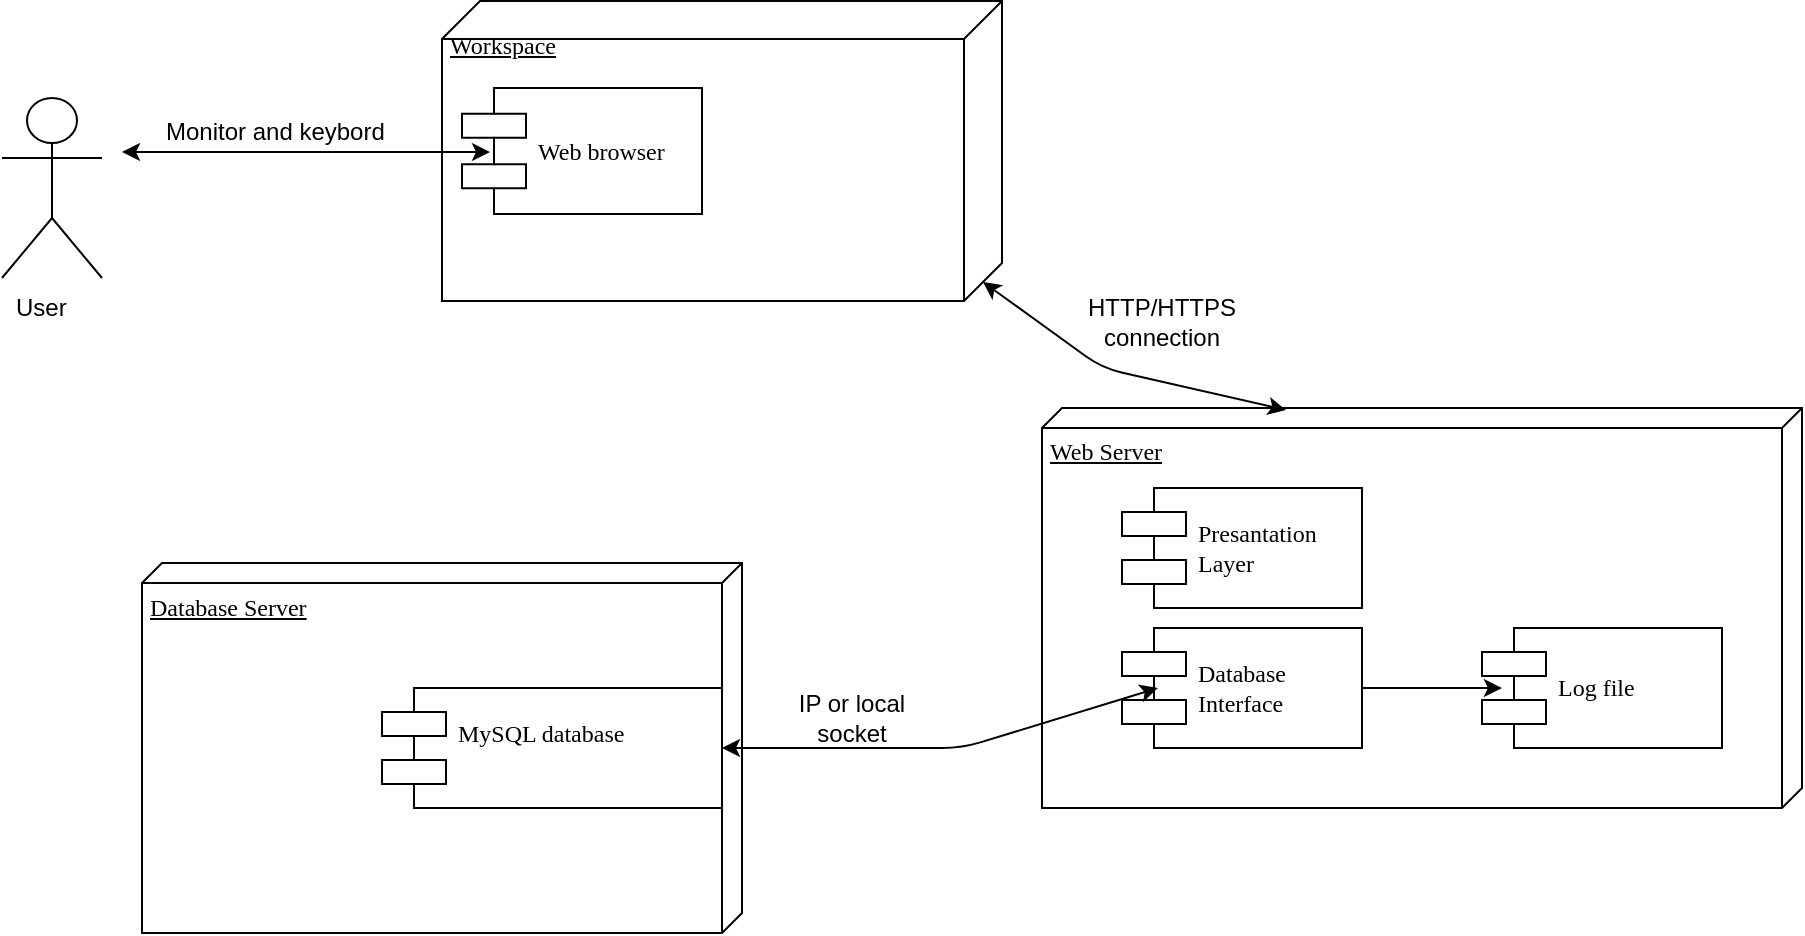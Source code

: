 <mxfile version="10.6.0" type="google"><diagram name="Page-1" id="5f0bae14-7c28-e335-631c-24af17079c00"><mxGraphModel dx="1007" dy="598" grid="1" gridSize="10" guides="1" tooltips="1" connect="1" arrows="1" fold="1" page="1" pageScale="1" pageWidth="1100" pageHeight="850" background="#ffffff" math="0" shadow="0"><root><mxCell id="0"/><mxCell id="1" parent="0"/><mxCell id="39150e848f15840c-1" value="Workspace" style="verticalAlign=top;align=left;spacingTop=8;spacingLeft=2;spacingRight=12;shape=cube;size=19;direction=south;fontStyle=4;html=1;rounded=0;shadow=0;comic=0;labelBackgroundColor=none;strokeColor=#000000;strokeWidth=1;fillColor=#ffffff;fontFamily=Verdana;fontSize=12;fontColor=#000000;" parent="1" vertex="1"><mxGeometry x="230" y="296.5" width="280" height="150" as="geometry"/></mxCell><mxCell id="39150e848f15840c-2" value="Database Server" style="verticalAlign=top;align=left;spacingTop=8;spacingLeft=2;spacingRight=12;shape=cube;size=10;direction=south;fontStyle=4;html=1;rounded=0;shadow=0;comic=0;labelBackgroundColor=none;strokeColor=#000000;strokeWidth=1;fillColor=#ffffff;fontFamily=Verdana;fontSize=12;fontColor=#000000;" parent="1" vertex="1"><mxGeometry x="80" y="577.5" width="300" height="185" as="geometry"/></mxCell><mxCell id="YW4KxZhT5bhRwfec_kTd-15" style="edgeStyle=orthogonalEdgeStyle;rounded=0;orthogonalLoop=1;jettySize=auto;html=1;exitX=0;exitY=0;exitDx=150;exitDy=10;exitPerimeter=0;entryX=0;entryY=0;entryDx=150;entryDy=10;entryPerimeter=0;" parent="1" source="39150e848f15840c-3" target="39150e848f15840c-3" edge="1"><mxGeometry relative="1" as="geometry"><mxPoint x="800" y="660" as="targetPoint"/></mxGeometry></mxCell><mxCell id="39150e848f15840c-3" value="Web Server" style="verticalAlign=top;align=left;spacingTop=8;spacingLeft=2;spacingRight=12;shape=cube;size=10;direction=south;fontStyle=4;html=1;rounded=0;shadow=0;comic=0;labelBackgroundColor=none;strokeColor=#000000;strokeWidth=1;fillColor=#ffffff;fontFamily=Verdana;fontSize=12;fontColor=#000000;" parent="1" vertex="1"><mxGeometry x="530" y="500" width="380" height="200" as="geometry"/></mxCell><mxCell id="39150e848f15840c-5" value="Web browser" style="shape=component;align=left;spacingLeft=36;rounded=0;shadow=0;comic=0;labelBackgroundColor=none;strokeColor=#000000;strokeWidth=1;fillColor=#ffffff;fontFamily=Verdana;fontSize=12;fontColor=#000000;html=1;" parent="1" vertex="1"><mxGeometry x="240" y="340" width="120" height="63" as="geometry"/></mxCell><mxCell id="39150e848f15840c-7" value="&lt;div&gt;MySQL database &lt;br&gt;&lt;/div&gt;&lt;div&gt;&lt;br&gt;&lt;/div&gt;" style="shape=component;align=left;spacingLeft=36;rounded=0;shadow=0;comic=0;labelBackgroundColor=none;strokeColor=#000000;strokeWidth=1;fillColor=#ffffff;fontFamily=Verdana;fontSize=12;fontColor=#000000;html=1;" parent="1" vertex="1"><mxGeometry x="200" y="640" width="170" height="60" as="geometry"/></mxCell><mxCell id="39150e848f15840c-10" value="&lt;div&gt;Presantation&lt;/div&gt;&lt;div&gt;Layer&lt;br&gt; &lt;/div&gt;" style="shape=component;align=left;spacingLeft=36;rounded=0;shadow=0;comic=0;labelBackgroundColor=none;strokeColor=#000000;strokeWidth=1;fillColor=#ffffff;fontFamily=Verdana;fontSize=12;fontColor=#000000;html=1;" parent="1" vertex="1"><mxGeometry x="570" y="540" width="120" height="60" as="geometry"/></mxCell><mxCell id="YW4KxZhT5bhRwfec_kTd-1" value="" style="shape=umlActor;verticalLabelPosition=bottom;labelBackgroundColor=#ffffff;verticalAlign=top;html=1;outlineConnect=0;" parent="1" vertex="1"><mxGeometry x="10" y="345" width="50" height="90" as="geometry"/></mxCell><mxCell id="YW4KxZhT5bhRwfec_kTd-12" value="User" style="text;html=1;resizable=0;points=[];autosize=1;align=left;verticalAlign=top;spacingTop=-4;" parent="1" vertex="1"><mxGeometry x="15" y="440" width="40" height="20" as="geometry"/></mxCell><mxCell id="YW4KxZhT5bhRwfec_kTd-13" value="" style="endArrow=classic;startArrow=classic;html=1;" parent="1" edge="1"><mxGeometry width="50" height="50" relative="1" as="geometry"><mxPoint x="70" y="372" as="sourcePoint"/><mxPoint x="254" y="372" as="targetPoint"/></mxGeometry></mxCell><mxCell id="YW4KxZhT5bhRwfec_kTd-14" value="Monitor and keybord" style="text;html=1;resizable=0;points=[];autosize=1;align=left;verticalAlign=top;spacingTop=-4;" parent="1" vertex="1"><mxGeometry x="90" y="351.5" width="130" height="20" as="geometry"/></mxCell><mxCell id="YW4KxZhT5bhRwfec_kTd-19" value="&lt;div&gt;Database &lt;br&gt;&lt;/div&gt;&lt;div&gt;Interface&lt;br&gt;&lt;/div&gt;" style="shape=component;align=left;spacingLeft=36;rounded=0;shadow=0;comic=0;labelBackgroundColor=none;strokeColor=#000000;strokeWidth=1;fillColor=#ffffff;fontFamily=Verdana;fontSize=12;fontColor=#000000;html=1;" parent="1" vertex="1"><mxGeometry x="570" y="610" width="120" height="60" as="geometry"/></mxCell><mxCell id="YW4KxZhT5bhRwfec_kTd-20" value="Log file" style="shape=component;align=left;spacingLeft=36;rounded=0;shadow=0;comic=0;labelBackgroundColor=none;strokeColor=#000000;strokeWidth=1;fillColor=#ffffff;fontFamily=Verdana;fontSize=12;fontColor=#000000;html=1;" parent="1" vertex="1"><mxGeometry x="750" y="610" width="120" height="60" as="geometry"/></mxCell><mxCell id="YW4KxZhT5bhRwfec_kTd-22" value="" style="endArrow=classic;html=1;exitX=1;exitY=0.5;exitDx=0;exitDy=0;entryX=0.083;entryY=0.5;entryDx=0;entryDy=0;entryPerimeter=0;" parent="1" source="YW4KxZhT5bhRwfec_kTd-19" target="YW4KxZhT5bhRwfec_kTd-20" edge="1"><mxGeometry width="50" height="50" relative="1" as="geometry"><mxPoint x="700" y="665" as="sourcePoint"/><mxPoint x="750" y="615" as="targetPoint"/></mxGeometry></mxCell><mxCell id="YW4KxZhT5bhRwfec_kTd-25" value="" style="endArrow=classic;startArrow=classic;html=1;entryX=0;entryY=0;entryDx=140.5;entryDy=9.5;entryPerimeter=0;exitX=0.005;exitY=0.679;exitDx=0;exitDy=0;exitPerimeter=0;" parent="1" source="39150e848f15840c-3" target="39150e848f15840c-1" edge="1"><mxGeometry width="50" height="50" relative="1" as="geometry"><mxPoint x="605" y="475" as="sourcePoint"/><mxPoint x="580" y="430" as="targetPoint"/><Array as="points"><mxPoint x="560" y="480"/></Array></mxGeometry></mxCell><mxCell id="YW4KxZhT5bhRwfec_kTd-26" value="HTTP/HTTPS connection" style="text;html=1;strokeColor=none;fillColor=none;align=center;verticalAlign=middle;whiteSpace=wrap;rounded=0;" parent="1" vertex="1"><mxGeometry x="570" y="446.5" width="40" height="20" as="geometry"/></mxCell><mxCell id="YW4KxZhT5bhRwfec_kTd-28" value="" style="endArrow=classic;startArrow=classic;html=1;exitX=1;exitY=0.5;exitDx=0;exitDy=0;entryX=0.15;entryY=0.5;entryDx=0;entryDy=0;entryPerimeter=0;" parent="1" source="39150e848f15840c-7" target="YW4KxZhT5bhRwfec_kTd-19" edge="1"><mxGeometry width="50" height="50" relative="1" as="geometry"><mxPoint x="440" y="665" as="sourcePoint"/><mxPoint x="490" y="615" as="targetPoint"/><Array as="points"><mxPoint x="490" y="670"/></Array></mxGeometry></mxCell><mxCell id="YW4KxZhT5bhRwfec_kTd-31" value="IP or local socket" style="text;html=1;strokeColor=none;fillColor=none;align=center;verticalAlign=middle;whiteSpace=wrap;rounded=0;" parent="1" vertex="1"><mxGeometry x="390" y="640" width="90" height="30" as="geometry"/></mxCell></root></mxGraphModel></diagram></mxfile>